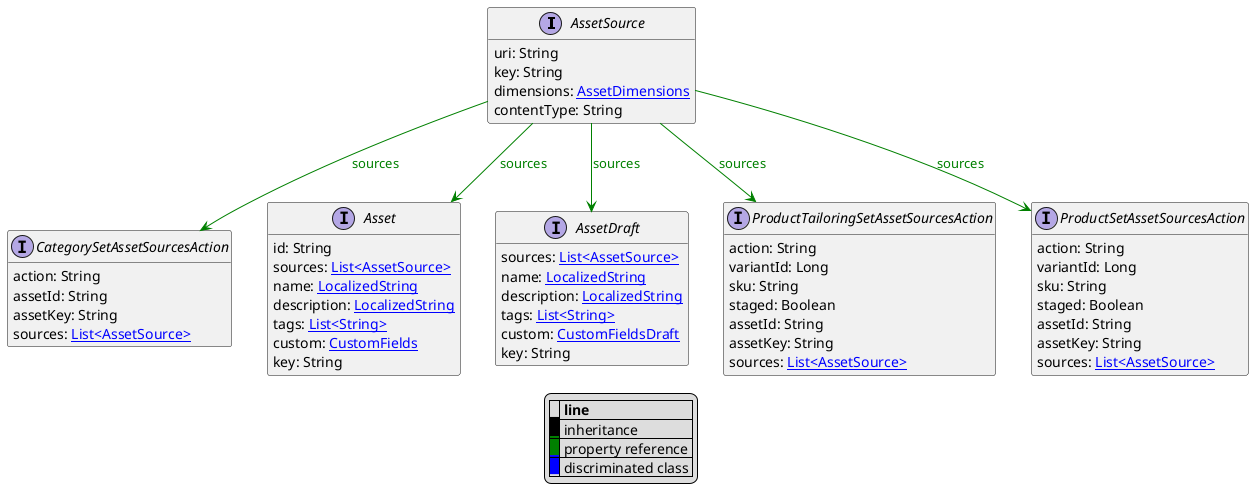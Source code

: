 @startuml

hide empty fields
hide empty methods
legend
|= |= line |
|<back:black>   </back>| inheritance |
|<back:green>   </back>| property reference |
|<back:blue>   </back>| discriminated class |
endlegend
interface AssetSource [[AssetSource.svg]]  {
    uri: String
    key: String
    dimensions: [[AssetDimensions.svg AssetDimensions]]
    contentType: String
}



interface CategorySetAssetSourcesAction [[CategorySetAssetSourcesAction.svg]]  {
    action: String
    assetId: String
    assetKey: String
    sources: [[AssetSource.svg List<AssetSource>]]
}
interface Asset [[Asset.svg]]  {
    id: String
    sources: [[AssetSource.svg List<AssetSource>]]
    name: [[LocalizedString.svg LocalizedString]]
    description: [[LocalizedString.svg LocalizedString]]
    tags: [[String.svg List<String>]]
    custom: [[CustomFields.svg CustomFields]]
    key: String
}
interface AssetDraft [[AssetDraft.svg]]  {
    sources: [[AssetSource.svg List<AssetSource>]]
    name: [[LocalizedString.svg LocalizedString]]
    description: [[LocalizedString.svg LocalizedString]]
    tags: [[String.svg List<String>]]
    custom: [[CustomFieldsDraft.svg CustomFieldsDraft]]
    key: String
}
interface ProductTailoringSetAssetSourcesAction [[ProductTailoringSetAssetSourcesAction.svg]]  {
    action: String
    variantId: Long
    sku: String
    staged: Boolean
    assetId: String
    assetKey: String
    sources: [[AssetSource.svg List<AssetSource>]]
}
interface ProductSetAssetSourcesAction [[ProductSetAssetSourcesAction.svg]]  {
    action: String
    variantId: Long
    sku: String
    staged: Boolean
    assetId: String
    assetKey: String
    sources: [[AssetSource.svg List<AssetSource>]]
}

AssetSource --> CategorySetAssetSourcesAction #green;text:green : "sources"
AssetSource --> Asset #green;text:green : "sources"
AssetSource --> AssetDraft #green;text:green : "sources"
AssetSource --> ProductTailoringSetAssetSourcesAction #green;text:green : "sources"
AssetSource --> ProductSetAssetSourcesAction #green;text:green : "sources"
@enduml
